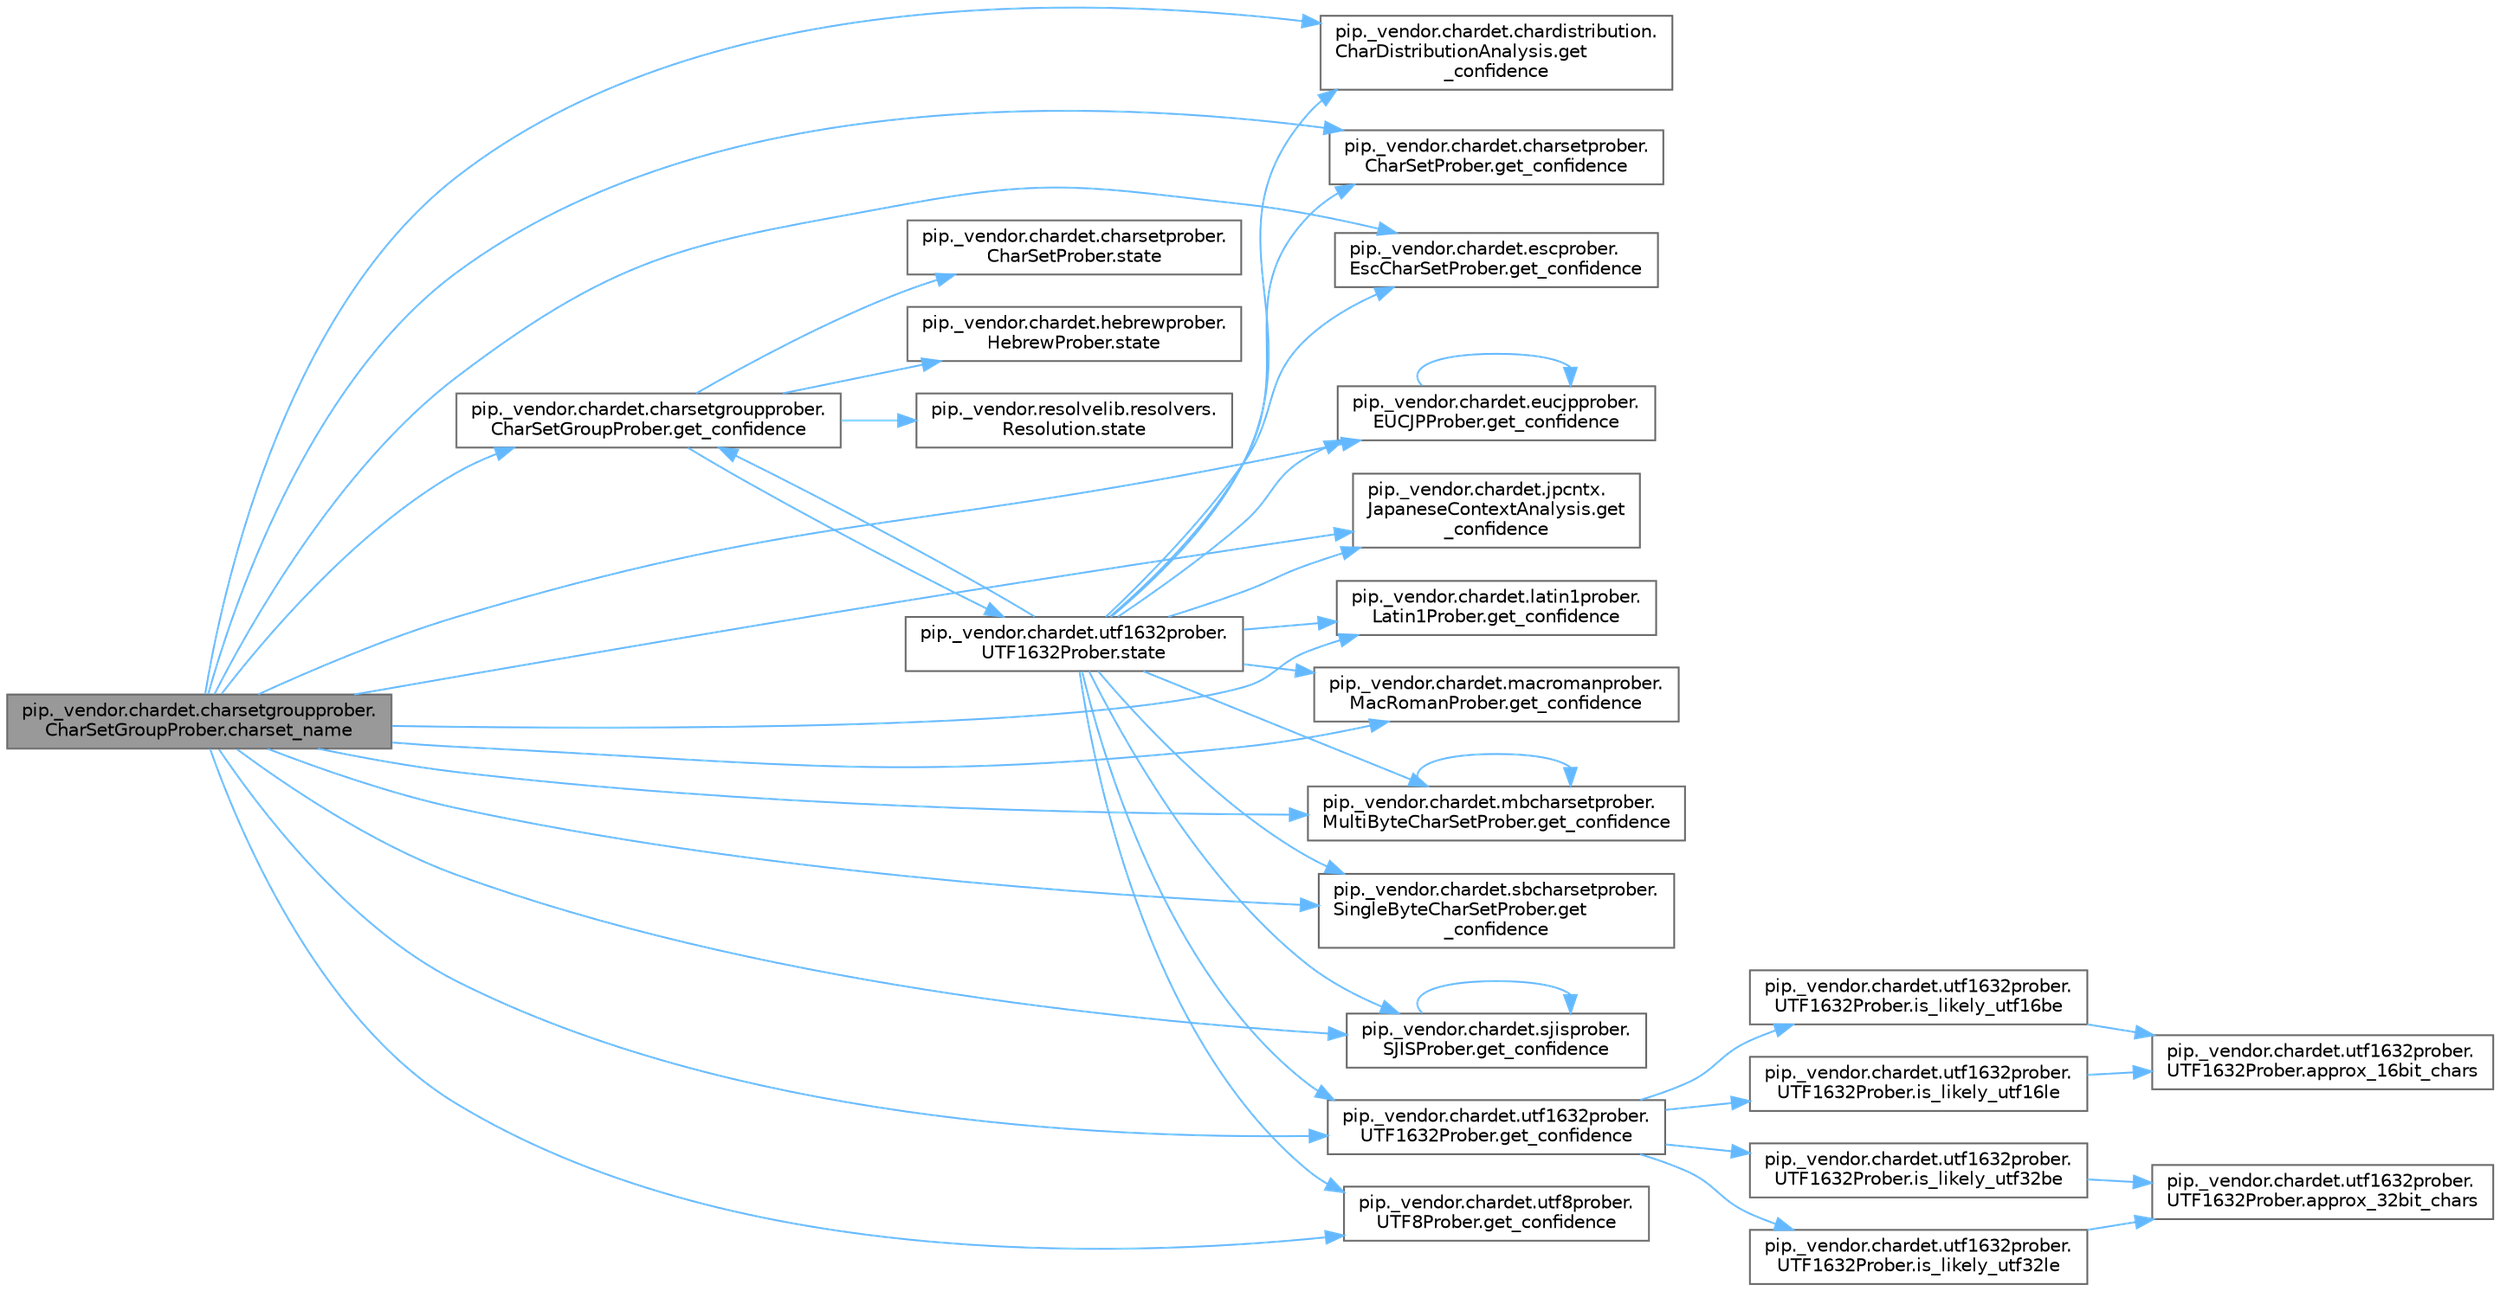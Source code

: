 digraph "pip._vendor.chardet.charsetgroupprober.CharSetGroupProber.charset_name"
{
 // LATEX_PDF_SIZE
  bgcolor="transparent";
  edge [fontname=Helvetica,fontsize=10,labelfontname=Helvetica,labelfontsize=10];
  node [fontname=Helvetica,fontsize=10,shape=box,height=0.2,width=0.4];
  rankdir="LR";
  Node1 [id="Node000001",label="pip._vendor.chardet.charsetgroupprober.\lCharSetGroupProber.charset_name",height=0.2,width=0.4,color="gray40", fillcolor="grey60", style="filled", fontcolor="black",tooltip=" "];
  Node1 -> Node2 [id="edge1_Node000001_Node000002",color="steelblue1",style="solid",tooltip=" "];
  Node2 [id="Node000002",label="pip._vendor.chardet.chardistribution.\lCharDistributionAnalysis.get\l_confidence",height=0.2,width=0.4,color="grey40", fillcolor="white", style="filled",URL="$classpip_1_1__vendor_1_1chardet_1_1chardistribution_1_1_char_distribution_analysis.html#a391fbc2bdbcb12e22469c73eb2520d77",tooltip=" "];
  Node1 -> Node3 [id="edge2_Node000001_Node000003",color="steelblue1",style="solid",tooltip=" "];
  Node3 [id="Node000003",label="pip._vendor.chardet.charsetgroupprober.\lCharSetGroupProber.get_confidence",height=0.2,width=0.4,color="grey40", fillcolor="white", style="filled",URL="$classpip_1_1__vendor_1_1chardet_1_1charsetgroupprober_1_1_char_set_group_prober.html#a45c3877c8cf8576a1198d250f91c33f9",tooltip=" "];
  Node3 -> Node4 [id="edge3_Node000003_Node000004",color="steelblue1",style="solid",tooltip=" "];
  Node4 [id="Node000004",label="pip._vendor.chardet.charsetprober.\lCharSetProber.state",height=0.2,width=0.4,color="grey40", fillcolor="white", style="filled",URL="$classpip_1_1__vendor_1_1chardet_1_1charsetprober_1_1_char_set_prober.html#ab0e97f2771aef88b47338320d66bb95f",tooltip=" "];
  Node3 -> Node5 [id="edge4_Node000003_Node000005",color="steelblue1",style="solid",tooltip=" "];
  Node5 [id="Node000005",label="pip._vendor.chardet.hebrewprober.\lHebrewProber.state",height=0.2,width=0.4,color="grey40", fillcolor="white", style="filled",URL="$classpip_1_1__vendor_1_1chardet_1_1hebrewprober_1_1_hebrew_prober.html#a66c943e12f5c1ab3155594b786a42e25",tooltip=" "];
  Node3 -> Node6 [id="edge5_Node000003_Node000006",color="steelblue1",style="solid",tooltip=" "];
  Node6 [id="Node000006",label="pip._vendor.chardet.utf1632prober.\lUTF1632Prober.state",height=0.2,width=0.4,color="grey40", fillcolor="white", style="filled",URL="$classpip_1_1__vendor_1_1chardet_1_1utf1632prober_1_1_u_t_f1632_prober.html#a33fbc3b38525fe5a4e994e25118a46db",tooltip=" "];
  Node6 -> Node2 [id="edge6_Node000006_Node000002",color="steelblue1",style="solid",tooltip=" "];
  Node6 -> Node3 [id="edge7_Node000006_Node000003",color="steelblue1",style="solid",tooltip=" "];
  Node6 -> Node7 [id="edge8_Node000006_Node000007",color="steelblue1",style="solid",tooltip=" "];
  Node7 [id="Node000007",label="pip._vendor.chardet.charsetprober.\lCharSetProber.get_confidence",height=0.2,width=0.4,color="grey40", fillcolor="white", style="filled",URL="$classpip_1_1__vendor_1_1chardet_1_1charsetprober_1_1_char_set_prober.html#acfe836c87e2546d79177ab04b83a6134",tooltip=" "];
  Node6 -> Node8 [id="edge9_Node000006_Node000008",color="steelblue1",style="solid",tooltip=" "];
  Node8 [id="Node000008",label="pip._vendor.chardet.escprober.\lEscCharSetProber.get_confidence",height=0.2,width=0.4,color="grey40", fillcolor="white", style="filled",URL="$classpip_1_1__vendor_1_1chardet_1_1escprober_1_1_esc_char_set_prober.html#ae0c0112e0b7393dd8fee125d2fc4ee95",tooltip=" "];
  Node6 -> Node9 [id="edge10_Node000006_Node000009",color="steelblue1",style="solid",tooltip=" "];
  Node9 [id="Node000009",label="pip._vendor.chardet.eucjpprober.\lEUCJPProber.get_confidence",height=0.2,width=0.4,color="grey40", fillcolor="white", style="filled",URL="$classpip_1_1__vendor_1_1chardet_1_1eucjpprober_1_1_e_u_c_j_p_prober.html#a45782023d46283653ba0e240cbf26839",tooltip=" "];
  Node9 -> Node9 [id="edge11_Node000009_Node000009",color="steelblue1",style="solid",tooltip=" "];
  Node6 -> Node10 [id="edge12_Node000006_Node000010",color="steelblue1",style="solid",tooltip=" "];
  Node10 [id="Node000010",label="pip._vendor.chardet.jpcntx.\lJapaneseContextAnalysis.get\l_confidence",height=0.2,width=0.4,color="grey40", fillcolor="white", style="filled",URL="$classpip_1_1__vendor_1_1chardet_1_1jpcntx_1_1_japanese_context_analysis.html#a6adf038f9b084f769e3e75eb6d4be05e",tooltip=" "];
  Node6 -> Node11 [id="edge13_Node000006_Node000011",color="steelblue1",style="solid",tooltip=" "];
  Node11 [id="Node000011",label="pip._vendor.chardet.latin1prober.\lLatin1Prober.get_confidence",height=0.2,width=0.4,color="grey40", fillcolor="white", style="filled",URL="$classpip_1_1__vendor_1_1chardet_1_1latin1prober_1_1_latin1_prober.html#a4dd6707a270c043e0f0b3fe45b87a60d",tooltip=" "];
  Node6 -> Node12 [id="edge14_Node000006_Node000012",color="steelblue1",style="solid",tooltip=" "];
  Node12 [id="Node000012",label="pip._vendor.chardet.macromanprober.\lMacRomanProber.get_confidence",height=0.2,width=0.4,color="grey40", fillcolor="white", style="filled",URL="$classpip_1_1__vendor_1_1chardet_1_1macromanprober_1_1_mac_roman_prober.html#af27d7053e77f757852f428df7362ac54",tooltip=" "];
  Node6 -> Node13 [id="edge15_Node000006_Node000013",color="steelblue1",style="solid",tooltip=" "];
  Node13 [id="Node000013",label="pip._vendor.chardet.mbcharsetprober.\lMultiByteCharSetProber.get_confidence",height=0.2,width=0.4,color="grey40", fillcolor="white", style="filled",URL="$classpip_1_1__vendor_1_1chardet_1_1mbcharsetprober_1_1_multi_byte_char_set_prober.html#a938ee110cb09fa9140cd1d9d1549f8ac",tooltip=" "];
  Node13 -> Node13 [id="edge16_Node000013_Node000013",color="steelblue1",style="solid",tooltip=" "];
  Node6 -> Node14 [id="edge17_Node000006_Node000014",color="steelblue1",style="solid",tooltip=" "];
  Node14 [id="Node000014",label="pip._vendor.chardet.sbcharsetprober.\lSingleByteCharSetProber.get\l_confidence",height=0.2,width=0.4,color="grey40", fillcolor="white", style="filled",URL="$classpip_1_1__vendor_1_1chardet_1_1sbcharsetprober_1_1_single_byte_char_set_prober.html#af5846c6f7d97402189c53ccdf7e727d7",tooltip=" "];
  Node6 -> Node15 [id="edge18_Node000006_Node000015",color="steelblue1",style="solid",tooltip=" "];
  Node15 [id="Node000015",label="pip._vendor.chardet.sjisprober.\lSJISProber.get_confidence",height=0.2,width=0.4,color="grey40", fillcolor="white", style="filled",URL="$classpip_1_1__vendor_1_1chardet_1_1sjisprober_1_1_s_j_i_s_prober.html#a2cf09b9a21d5d9dea08c5fecce314c9d",tooltip=" "];
  Node15 -> Node15 [id="edge19_Node000015_Node000015",color="steelblue1",style="solid",tooltip=" "];
  Node6 -> Node16 [id="edge20_Node000006_Node000016",color="steelblue1",style="solid",tooltip=" "];
  Node16 [id="Node000016",label="pip._vendor.chardet.utf1632prober.\lUTF1632Prober.get_confidence",height=0.2,width=0.4,color="grey40", fillcolor="white", style="filled",URL="$classpip_1_1__vendor_1_1chardet_1_1utf1632prober_1_1_u_t_f1632_prober.html#affa213cc21dcc7fc05934a7490002728",tooltip=" "];
  Node16 -> Node17 [id="edge21_Node000016_Node000017",color="steelblue1",style="solid",tooltip=" "];
  Node17 [id="Node000017",label="pip._vendor.chardet.utf1632prober.\lUTF1632Prober.is_likely_utf16be",height=0.2,width=0.4,color="grey40", fillcolor="white", style="filled",URL="$classpip_1_1__vendor_1_1chardet_1_1utf1632prober_1_1_u_t_f1632_prober.html#ad5e533c296fbdf2b51228d8754f52504",tooltip=" "];
  Node17 -> Node18 [id="edge22_Node000017_Node000018",color="steelblue1",style="solid",tooltip=" "];
  Node18 [id="Node000018",label="pip._vendor.chardet.utf1632prober.\lUTF1632Prober.approx_16bit_chars",height=0.2,width=0.4,color="grey40", fillcolor="white", style="filled",URL="$classpip_1_1__vendor_1_1chardet_1_1utf1632prober_1_1_u_t_f1632_prober.html#a27c5b477aa51a6a872dcc96926ffc260",tooltip=" "];
  Node16 -> Node19 [id="edge23_Node000016_Node000019",color="steelblue1",style="solid",tooltip=" "];
  Node19 [id="Node000019",label="pip._vendor.chardet.utf1632prober.\lUTF1632Prober.is_likely_utf16le",height=0.2,width=0.4,color="grey40", fillcolor="white", style="filled",URL="$classpip_1_1__vendor_1_1chardet_1_1utf1632prober_1_1_u_t_f1632_prober.html#a9263a45efa259f5ce75dde25485e57ec",tooltip=" "];
  Node19 -> Node18 [id="edge24_Node000019_Node000018",color="steelblue1",style="solid",tooltip=" "];
  Node16 -> Node20 [id="edge25_Node000016_Node000020",color="steelblue1",style="solid",tooltip=" "];
  Node20 [id="Node000020",label="pip._vendor.chardet.utf1632prober.\lUTF1632Prober.is_likely_utf32be",height=0.2,width=0.4,color="grey40", fillcolor="white", style="filled",URL="$classpip_1_1__vendor_1_1chardet_1_1utf1632prober_1_1_u_t_f1632_prober.html#a98e28dcbae311cf8fd59fca67cc472d7",tooltip=" "];
  Node20 -> Node21 [id="edge26_Node000020_Node000021",color="steelblue1",style="solid",tooltip=" "];
  Node21 [id="Node000021",label="pip._vendor.chardet.utf1632prober.\lUTF1632Prober.approx_32bit_chars",height=0.2,width=0.4,color="grey40", fillcolor="white", style="filled",URL="$classpip_1_1__vendor_1_1chardet_1_1utf1632prober_1_1_u_t_f1632_prober.html#aedbb7520df66671361f8dd24f7ea03a6",tooltip=" "];
  Node16 -> Node22 [id="edge27_Node000016_Node000022",color="steelblue1",style="solid",tooltip=" "];
  Node22 [id="Node000022",label="pip._vendor.chardet.utf1632prober.\lUTF1632Prober.is_likely_utf32le",height=0.2,width=0.4,color="grey40", fillcolor="white", style="filled",URL="$classpip_1_1__vendor_1_1chardet_1_1utf1632prober_1_1_u_t_f1632_prober.html#aa5e4304c638701b2452dc85e47d3f308",tooltip=" "];
  Node22 -> Node21 [id="edge28_Node000022_Node000021",color="steelblue1",style="solid",tooltip=" "];
  Node6 -> Node23 [id="edge29_Node000006_Node000023",color="steelblue1",style="solid",tooltip=" "];
  Node23 [id="Node000023",label="pip._vendor.chardet.utf8prober.\lUTF8Prober.get_confidence",height=0.2,width=0.4,color="grey40", fillcolor="white", style="filled",URL="$classpip_1_1__vendor_1_1chardet_1_1utf8prober_1_1_u_t_f8_prober.html#a006589a1d6c382cc3bfbc457d529f146",tooltip=" "];
  Node3 -> Node24 [id="edge30_Node000003_Node000024",color="steelblue1",style="solid",tooltip=" "];
  Node24 [id="Node000024",label="pip._vendor.resolvelib.resolvers.\lResolution.state",height=0.2,width=0.4,color="grey40", fillcolor="white", style="filled",URL="$classpip_1_1__vendor_1_1resolvelib_1_1resolvers_1_1_resolution.html#a4c81a8a0653665d057aef893fd8065b0",tooltip=" "];
  Node1 -> Node7 [id="edge31_Node000001_Node000007",color="steelblue1",style="solid",tooltip=" "];
  Node1 -> Node8 [id="edge32_Node000001_Node000008",color="steelblue1",style="solid",tooltip=" "];
  Node1 -> Node9 [id="edge33_Node000001_Node000009",color="steelblue1",style="solid",tooltip=" "];
  Node1 -> Node10 [id="edge34_Node000001_Node000010",color="steelblue1",style="solid",tooltip=" "];
  Node1 -> Node11 [id="edge35_Node000001_Node000011",color="steelblue1",style="solid",tooltip=" "];
  Node1 -> Node12 [id="edge36_Node000001_Node000012",color="steelblue1",style="solid",tooltip=" "];
  Node1 -> Node13 [id="edge37_Node000001_Node000013",color="steelblue1",style="solid",tooltip=" "];
  Node1 -> Node14 [id="edge38_Node000001_Node000014",color="steelblue1",style="solid",tooltip=" "];
  Node1 -> Node15 [id="edge39_Node000001_Node000015",color="steelblue1",style="solid",tooltip=" "];
  Node1 -> Node16 [id="edge40_Node000001_Node000016",color="steelblue1",style="solid",tooltip=" "];
  Node1 -> Node23 [id="edge41_Node000001_Node000023",color="steelblue1",style="solid",tooltip=" "];
}
